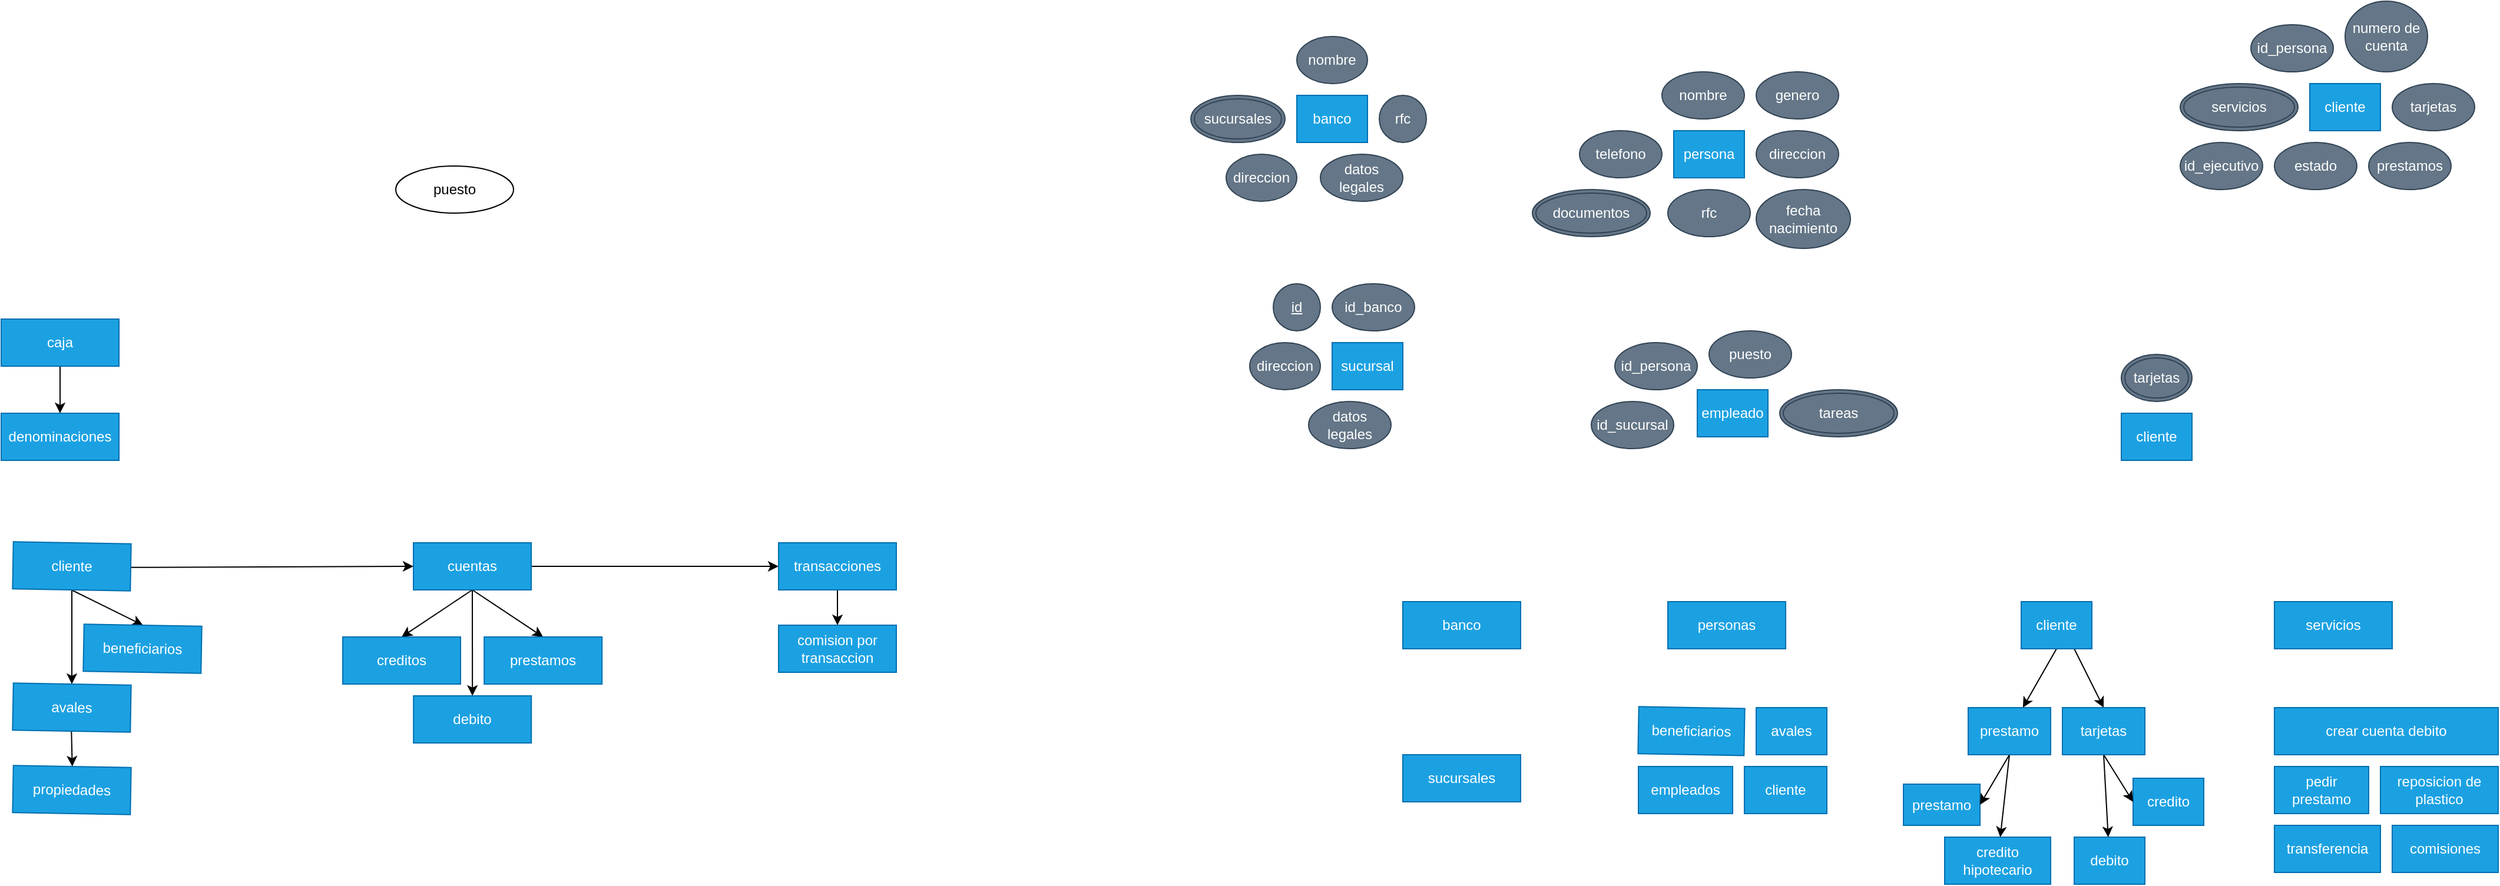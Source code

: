 <mxfile>
    <diagram id="Peq6jjMjuazan7WAhZu2" name="Page-1">
        <mxGraphModel dx="919" dy="717" grid="1" gridSize="10" guides="1" tooltips="1" connect="1" arrows="1" fold="1" page="1" pageScale="1" pageWidth="850" pageHeight="1100" math="0" shadow="0">
            <root>
                <mxCell id="0"/>
                <mxCell id="1" parent="0"/>
                <mxCell id="17" style="edgeStyle=none;html=1;exitX=0.5;exitY=1;exitDx=0;exitDy=0;entryX=0.5;entryY=0;entryDx=0;entryDy=0;" parent="1" source="2" target="6" edge="1">
                    <mxGeometry relative="1" as="geometry"/>
                </mxCell>
                <mxCell id="18" style="edgeStyle=none;html=1;exitX=0.5;exitY=1;exitDx=0;exitDy=0;entryX=0.5;entryY=0;entryDx=0;entryDy=0;" parent="1" source="2" target="14" edge="1">
                    <mxGeometry relative="1" as="geometry"/>
                </mxCell>
                <mxCell id="19" style="edgeStyle=none;html=1;entryX=0.5;entryY=0;entryDx=0;entryDy=0;" parent="1" target="15" edge="1">
                    <mxGeometry relative="1" as="geometry">
                        <mxPoint x="440" y="560" as="sourcePoint"/>
                    </mxGeometry>
                </mxCell>
                <mxCell id="21" style="edgeStyle=none;html=1;exitX=1;exitY=0.5;exitDx=0;exitDy=0;entryX=0;entryY=0.5;entryDx=0;entryDy=0;" parent="1" source="2" target="9" edge="1">
                    <mxGeometry relative="1" as="geometry"/>
                </mxCell>
                <mxCell id="2" value="cuentas" style="whiteSpace=wrap;html=1;align=center;fillColor=#1ba1e2;fontColor=#ffffff;strokeColor=#006EAF;" parent="1" vertex="1">
                    <mxGeometry x="390" y="520" width="100" height="40" as="geometry"/>
                </mxCell>
                <mxCell id="6" value="creditos" style="whiteSpace=wrap;html=1;align=center;fillColor=#1ba1e2;fontColor=#ffffff;strokeColor=#006EAF;" parent="1" vertex="1">
                    <mxGeometry x="330" y="600" width="100" height="40" as="geometry"/>
                </mxCell>
                <mxCell id="13" style="edgeStyle=none;html=1;exitX=1;exitY=0.5;exitDx=0;exitDy=0;entryX=0;entryY=0.5;entryDx=0;entryDy=0;" parent="1" source="7" target="2" edge="1">
                    <mxGeometry relative="1" as="geometry"/>
                </mxCell>
                <mxCell id="29" value="" style="edgeStyle=none;html=1;" parent="1" source="7" target="28" edge="1">
                    <mxGeometry relative="1" as="geometry"/>
                </mxCell>
                <mxCell id="38" style="edgeStyle=none;html=1;exitX=0.5;exitY=1;exitDx=0;exitDy=0;entryX=0.5;entryY=0;entryDx=0;entryDy=0;" parent="1" source="7" target="32" edge="1">
                    <mxGeometry relative="1" as="geometry">
                        <mxPoint x="150" y="650" as="targetPoint"/>
                    </mxGeometry>
                </mxCell>
                <mxCell id="7" value="cliente" style="whiteSpace=wrap;html=1;align=center;fillColor=#1ba1e2;fontColor=#ffffff;strokeColor=#006EAF;rotation=1;" parent="1" vertex="1">
                    <mxGeometry x="50" y="520" width="100" height="40" as="geometry"/>
                </mxCell>
                <mxCell id="35" style="edgeStyle=none;html=1;exitX=0.5;exitY=1;exitDx=0;exitDy=0;entryX=0.5;entryY=0;entryDx=0;entryDy=0;" parent="1" source="9" target="34" edge="1">
                    <mxGeometry relative="1" as="geometry"/>
                </mxCell>
                <mxCell id="9" value="transacciones" style="whiteSpace=wrap;html=1;align=center;fillColor=#1ba1e2;fontColor=#ffffff;strokeColor=#006EAF;" parent="1" vertex="1">
                    <mxGeometry x="700" y="520" width="100" height="40" as="geometry"/>
                </mxCell>
                <mxCell id="14" value="debito" style="whiteSpace=wrap;html=1;align=center;fillColor=#1ba1e2;fontColor=#ffffff;strokeColor=#006EAF;" parent="1" vertex="1">
                    <mxGeometry x="390.09" y="650" width="100" height="40" as="geometry"/>
                </mxCell>
                <mxCell id="15" value="prestamos" style="whiteSpace=wrap;html=1;align=center;fillColor=#1ba1e2;fontColor=#ffffff;strokeColor=#006EAF;" parent="1" vertex="1">
                    <mxGeometry x="450.09" y="600" width="100" height="40" as="geometry"/>
                </mxCell>
                <mxCell id="31" style="edgeStyle=none;html=1;exitX=0.5;exitY=1;exitDx=0;exitDy=0;entryX=0.5;entryY=0;entryDx=0;entryDy=0;" parent="1" source="28" target="30" edge="1">
                    <mxGeometry relative="1" as="geometry"/>
                </mxCell>
                <mxCell id="28" value="avales" style="whiteSpace=wrap;html=1;align=center;fillColor=#1ba1e2;fontColor=#ffffff;strokeColor=#006EAF;rotation=1;" parent="1" vertex="1">
                    <mxGeometry x="50" y="640" width="100" height="40" as="geometry"/>
                </mxCell>
                <mxCell id="30" value="propiedades" style="whiteSpace=wrap;html=1;align=center;fillColor=#1ba1e2;fontColor=#ffffff;strokeColor=#006EAF;rotation=1;" parent="1" vertex="1">
                    <mxGeometry x="50" y="710" width="100" height="40" as="geometry"/>
                </mxCell>
                <mxCell id="32" value="beneficiarios" style="whiteSpace=wrap;html=1;align=center;fillColor=#1ba1e2;fontColor=#ffffff;strokeColor=#006EAF;rotation=1;" parent="1" vertex="1">
                    <mxGeometry x="110" y="590" width="100" height="40" as="geometry"/>
                </mxCell>
                <mxCell id="34" value="comision por transaccion" style="whiteSpace=wrap;html=1;align=center;fillColor=#1ba1e2;fontColor=#ffffff;strokeColor=#006EAF;" parent="1" vertex="1">
                    <mxGeometry x="700" y="590" width="100" height="40" as="geometry"/>
                </mxCell>
                <mxCell id="46" style="edgeStyle=none;html=1;exitX=0.5;exitY=1;exitDx=0;exitDy=0;entryX=0.5;entryY=0;entryDx=0;entryDy=0;" parent="1" source="41" target="42" edge="1">
                    <mxGeometry relative="1" as="geometry"/>
                </mxCell>
                <mxCell id="41" value="caja" style="whiteSpace=wrap;html=1;align=center;fillColor=#1ba1e2;fontColor=#ffffff;strokeColor=#006EAF;" parent="1" vertex="1">
                    <mxGeometry x="40" y="330" width="100" height="40" as="geometry"/>
                </mxCell>
                <mxCell id="42" value="denominaciones" style="whiteSpace=wrap;html=1;align=center;fillColor=#1ba1e2;fontColor=#ffffff;strokeColor=#006EAF;" parent="1" vertex="1">
                    <mxGeometry x="40" y="410" width="100" height="40" as="geometry"/>
                </mxCell>
                <mxCell id="48" value="puesto" style="ellipse;whiteSpace=wrap;html=1;align=center;" parent="1" vertex="1">
                    <mxGeometry x="375" y="200" width="100" height="40" as="geometry"/>
                </mxCell>
                <mxCell id="49" value="banco" style="whiteSpace=wrap;html=1;align=center;fillColor=#1ba1e2;fontColor=#ffffff;strokeColor=#006EAF;" parent="1" vertex="1">
                    <mxGeometry x="1140" y="140" width="60" height="40" as="geometry"/>
                </mxCell>
                <mxCell id="50" value="direccion" style="ellipse;whiteSpace=wrap;html=1;align=center;fillColor=#647687;fontColor=#ffffff;strokeColor=#314354;" parent="1" vertex="1">
                    <mxGeometry x="1530" y="170" width="70" height="40" as="geometry"/>
                </mxCell>
                <mxCell id="51" value="nombre" style="ellipse;whiteSpace=wrap;html=1;align=center;fillColor=#647687;fontColor=#ffffff;strokeColor=#314354;" parent="1" vertex="1">
                    <mxGeometry x="1140" y="90" width="60" height="40" as="geometry"/>
                </mxCell>
                <mxCell id="52" value="direccion" style="ellipse;whiteSpace=wrap;html=1;align=center;fillColor=#647687;fontColor=#ffffff;strokeColor=#314354;" parent="1" vertex="1">
                    <mxGeometry x="1080" y="190" width="60" height="40" as="geometry"/>
                </mxCell>
                <mxCell id="53" value="rfc" style="ellipse;whiteSpace=wrap;html=1;align=center;fillColor=#647687;fontColor=#ffffff;strokeColor=#314354;" parent="1" vertex="1">
                    <mxGeometry x="1210" y="140" width="40" height="40" as="geometry"/>
                </mxCell>
                <mxCell id="55" value="sucursales" style="ellipse;shape=doubleEllipse;margin=3;whiteSpace=wrap;html=1;align=center;fillColor=#647687;fontColor=#ffffff;strokeColor=#314354;" parent="1" vertex="1">
                    <mxGeometry x="1050" y="140" width="80" height="40" as="geometry"/>
                </mxCell>
                <mxCell id="56" value="persona" style="whiteSpace=wrap;html=1;align=center;fillColor=#1ba1e2;fontColor=#ffffff;strokeColor=#006EAF;" parent="1" vertex="1">
                    <mxGeometry x="1460" y="170" width="60" height="40" as="geometry"/>
                </mxCell>
                <mxCell id="57" value="nombre" style="ellipse;whiteSpace=wrap;html=1;align=center;fillColor=#647687;fontColor=#ffffff;strokeColor=#314354;" parent="1" vertex="1">
                    <mxGeometry x="1450" y="120" width="70" height="40" as="geometry"/>
                </mxCell>
                <mxCell id="58" value="telefono" style="ellipse;whiteSpace=wrap;html=1;align=center;fillColor=#647687;fontColor=#ffffff;strokeColor=#314354;" parent="1" vertex="1">
                    <mxGeometry x="1380" y="170" width="70" height="40" as="geometry"/>
                </mxCell>
                <mxCell id="59" value="rfc" style="ellipse;whiteSpace=wrap;html=1;align=center;fillColor=#647687;fontColor=#ffffff;strokeColor=#314354;" parent="1" vertex="1">
                    <mxGeometry x="1455" y="220" width="70" height="40" as="geometry"/>
                </mxCell>
                <mxCell id="61" value="empleado" style="whiteSpace=wrap;html=1;align=center;fillColor=#1ba1e2;fontColor=#ffffff;strokeColor=#006EAF;" parent="1" vertex="1">
                    <mxGeometry x="1480" y="390" width="60" height="40" as="geometry"/>
                </mxCell>
                <mxCell id="62" value="fecha nacimiento" style="ellipse;whiteSpace=wrap;html=1;align=center;fillColor=#647687;fontColor=#ffffff;strokeColor=#314354;" parent="1" vertex="1">
                    <mxGeometry x="1530" y="220" width="80" height="50" as="geometry"/>
                </mxCell>
                <mxCell id="63" value="documentos" style="ellipse;shape=doubleEllipse;margin=3;whiteSpace=wrap;html=1;align=center;fillColor=#647687;fontColor=#ffffff;strokeColor=#314354;" parent="1" vertex="1">
                    <mxGeometry x="1340" y="220" width="100" height="40" as="geometry"/>
                </mxCell>
                <mxCell id="64" value="id_persona" style="ellipse;whiteSpace=wrap;html=1;align=center;fillColor=#647687;fontColor=#ffffff;strokeColor=#314354;" parent="1" vertex="1">
                    <mxGeometry x="1410" y="350" width="70" height="40" as="geometry"/>
                </mxCell>
                <mxCell id="65" value="sucursal" style="whiteSpace=wrap;html=1;align=center;fillColor=#1ba1e2;fontColor=#ffffff;strokeColor=#006EAF;" parent="1" vertex="1">
                    <mxGeometry x="1170" y="350" width="60" height="40" as="geometry"/>
                </mxCell>
                <mxCell id="66" value="id_banco" style="ellipse;whiteSpace=wrap;html=1;align=center;fillColor=#647687;fontColor=#ffffff;strokeColor=#314354;" parent="1" vertex="1">
                    <mxGeometry x="1170" y="300" width="70" height="40" as="geometry"/>
                </mxCell>
                <mxCell id="67" value="id" style="ellipse;whiteSpace=wrap;html=1;align=center;fontStyle=4;fillColor=#647687;fontColor=#ffffff;strokeColor=#314354;" parent="1" vertex="1">
                    <mxGeometry x="1120" y="300" width="40" height="40" as="geometry"/>
                </mxCell>
                <mxCell id="68" value="datos legales" style="ellipse;whiteSpace=wrap;html=1;align=center;fillColor=#647687;fontColor=#ffffff;strokeColor=#314354;" parent="1" vertex="1">
                    <mxGeometry x="1160" y="190" width="70" height="40" as="geometry"/>
                </mxCell>
                <mxCell id="69" value="direccion" style="ellipse;whiteSpace=wrap;html=1;align=center;fillColor=#647687;fontColor=#ffffff;strokeColor=#314354;" parent="1" vertex="1">
                    <mxGeometry x="1100" y="350" width="60" height="40" as="geometry"/>
                </mxCell>
                <mxCell id="70" value="datos legales" style="ellipse;whiteSpace=wrap;html=1;align=center;fillColor=#647687;fontColor=#ffffff;strokeColor=#314354;" parent="1" vertex="1">
                    <mxGeometry x="1150" y="400" width="70" height="40" as="geometry"/>
                </mxCell>
                <mxCell id="71" value="puesto" style="ellipse;whiteSpace=wrap;html=1;align=center;fillColor=#647687;fontColor=#ffffff;strokeColor=#314354;" parent="1" vertex="1">
                    <mxGeometry x="1490" y="340" width="70" height="40" as="geometry"/>
                </mxCell>
                <mxCell id="72" value="id_sucursal" style="ellipse;whiteSpace=wrap;html=1;align=center;fillColor=#647687;fontColor=#ffffff;strokeColor=#314354;" parent="1" vertex="1">
                    <mxGeometry x="1390" y="400" width="70" height="40" as="geometry"/>
                </mxCell>
                <mxCell id="73" value="cliente" style="whiteSpace=wrap;html=1;align=center;fillColor=#1ba1e2;fontColor=#ffffff;strokeColor=#006EAF;" parent="1" vertex="1">
                    <mxGeometry x="2000" y="130" width="60" height="40" as="geometry"/>
                </mxCell>
                <mxCell id="74" value="id_persona" style="ellipse;whiteSpace=wrap;html=1;align=center;fillColor=#647687;fontColor=#ffffff;strokeColor=#314354;" parent="1" vertex="1">
                    <mxGeometry x="1950" y="80" width="70" height="40" as="geometry"/>
                </mxCell>
                <mxCell id="76" value="sucursales" style="whiteSpace=wrap;html=1;align=center;fillColor=#1ba1e2;fontColor=#ffffff;strokeColor=#006EAF;" parent="1" vertex="1">
                    <mxGeometry x="1230" y="700" width="100" height="40" as="geometry"/>
                </mxCell>
                <mxCell id="77" value="empleados" style="whiteSpace=wrap;html=1;align=center;fillColor=#1ba1e2;fontColor=#ffffff;strokeColor=#006EAF;" parent="1" vertex="1">
                    <mxGeometry x="1430" y="710" width="80" height="40" as="geometry"/>
                </mxCell>
                <mxCell id="79" value="banco" style="whiteSpace=wrap;html=1;align=center;fillColor=#1ba1e2;fontColor=#ffffff;strokeColor=#006EAF;" parent="1" vertex="1">
                    <mxGeometry x="1230" y="570" width="100" height="40" as="geometry"/>
                </mxCell>
                <mxCell id="80" value="personas" style="whiteSpace=wrap;html=1;align=center;fillColor=#1ba1e2;fontColor=#ffffff;strokeColor=#006EAF;" parent="1" vertex="1">
                    <mxGeometry x="1455" y="570" width="100" height="40" as="geometry"/>
                </mxCell>
                <mxCell id="81" value="cliente" style="whiteSpace=wrap;html=1;align=center;fillColor=#1ba1e2;fontColor=#ffffff;strokeColor=#006EAF;" parent="1" vertex="1">
                    <mxGeometry x="1520" y="710" width="70" height="40" as="geometry"/>
                </mxCell>
                <mxCell id="82" value="avales" style="whiteSpace=wrap;html=1;align=center;fillColor=#1ba1e2;fontColor=#ffffff;strokeColor=#006EAF;" parent="1" vertex="1">
                    <mxGeometry x="1530" y="660" width="60" height="40" as="geometry"/>
                </mxCell>
                <mxCell id="83" value="beneficiarios" style="whiteSpace=wrap;html=1;align=center;fillColor=#1ba1e2;fontColor=#ffffff;strokeColor=#006EAF;rotation=1;" parent="1" vertex="1">
                    <mxGeometry x="1430" y="659.91" width="90" height="40" as="geometry"/>
                </mxCell>
                <mxCell id="84" value="servicios" style="whiteSpace=wrap;html=1;align=center;fillColor=#1ba1e2;fontColor=#ffffff;strokeColor=#006EAF;" parent="1" vertex="1">
                    <mxGeometry x="1970" y="570" width="100" height="40" as="geometry"/>
                </mxCell>
                <mxCell id="86" value="crear cuenta debito" style="whiteSpace=wrap;html=1;align=center;fillColor=#1ba1e2;fontColor=#ffffff;strokeColor=#006EAF;" parent="1" vertex="1">
                    <mxGeometry x="1970" y="660" width="190" height="40" as="geometry"/>
                </mxCell>
                <mxCell id="87" value="transferencia" style="whiteSpace=wrap;html=1;align=center;fillColor=#1ba1e2;fontColor=#ffffff;strokeColor=#006EAF;" parent="1" vertex="1">
                    <mxGeometry x="1970" y="760" width="90" height="40" as="geometry"/>
                </mxCell>
                <mxCell id="88" value="pedir prestamo" style="whiteSpace=wrap;html=1;align=center;fillColor=#1ba1e2;fontColor=#ffffff;strokeColor=#006EAF;" parent="1" vertex="1">
                    <mxGeometry x="1970" y="710" width="80" height="40" as="geometry"/>
                </mxCell>
                <mxCell id="97" style="edgeStyle=none;html=1;exitX=0.5;exitY=1;exitDx=0;exitDy=0;" parent="1" source="89" target="95" edge="1">
                    <mxGeometry relative="1" as="geometry"/>
                </mxCell>
                <mxCell id="99" style="edgeStyle=none;html=1;exitX=0.75;exitY=1;exitDx=0;exitDy=0;entryX=0.5;entryY=0;entryDx=0;entryDy=0;" parent="1" source="89" target="96" edge="1">
                    <mxGeometry relative="1" as="geometry"/>
                </mxCell>
                <mxCell id="89" value="cliente" style="whiteSpace=wrap;html=1;align=center;fillColor=#1ba1e2;fontColor=#ffffff;strokeColor=#006EAF;" parent="1" vertex="1">
                    <mxGeometry x="1755" y="570" width="60" height="40" as="geometry"/>
                </mxCell>
                <mxCell id="90" value="credito" style="whiteSpace=wrap;html=1;align=center;fillColor=#1ba1e2;fontColor=#ffffff;strokeColor=#006EAF;" parent="1" vertex="1">
                    <mxGeometry x="1850" y="720" width="60" height="40" as="geometry"/>
                </mxCell>
                <mxCell id="91" value="debito" style="whiteSpace=wrap;html=1;align=center;fillColor=#1ba1e2;fontColor=#ffffff;strokeColor=#006EAF;" parent="1" vertex="1">
                    <mxGeometry x="1800" y="770" width="60" height="40" as="geometry"/>
                </mxCell>
                <mxCell id="92" value="prestamo" style="whiteSpace=wrap;html=1;align=center;fillColor=#1ba1e2;fontColor=#ffffff;strokeColor=#006EAF;direction=south;" parent="1" vertex="1">
                    <mxGeometry x="1655" y="725" width="65" height="35" as="geometry"/>
                </mxCell>
                <mxCell id="93" value="credito hipotecario" style="whiteSpace=wrap;html=1;align=center;fillColor=#1ba1e2;fontColor=#ffffff;strokeColor=#006EAF;" parent="1" vertex="1">
                    <mxGeometry x="1690" y="770" width="90" height="40" as="geometry"/>
                </mxCell>
                <mxCell id="101" style="edgeStyle=none;html=1;exitX=0.5;exitY=1;exitDx=0;exitDy=0;" parent="1" source="95" target="93" edge="1">
                    <mxGeometry relative="1" as="geometry"/>
                </mxCell>
                <mxCell id="103" style="edgeStyle=none;html=1;exitX=0.5;exitY=1;exitDx=0;exitDy=0;entryX=0.5;entryY=0;entryDx=0;entryDy=0;" parent="1" source="95" target="92" edge="1">
                    <mxGeometry relative="1" as="geometry"/>
                </mxCell>
                <mxCell id="95" value="prestamo" style="whiteSpace=wrap;html=1;align=center;fillColor=#1ba1e2;fontColor=#ffffff;strokeColor=#006EAF;" parent="1" vertex="1">
                    <mxGeometry x="1710" y="660" width="70" height="40" as="geometry"/>
                </mxCell>
                <mxCell id="100" style="edgeStyle=none;html=1;exitX=0.5;exitY=1;exitDx=0;exitDy=0;entryX=0;entryY=0.5;entryDx=0;entryDy=0;" parent="1" source="96" target="90" edge="1">
                    <mxGeometry relative="1" as="geometry"/>
                </mxCell>
                <mxCell id="102" style="edgeStyle=none;html=1;exitX=0.5;exitY=1;exitDx=0;exitDy=0;" parent="1" source="96" target="91" edge="1">
                    <mxGeometry relative="1" as="geometry"/>
                </mxCell>
                <mxCell id="96" value="tarjetas" style="whiteSpace=wrap;html=1;align=center;fillColor=#1ba1e2;fontColor=#ffffff;strokeColor=#006EAF;" parent="1" vertex="1">
                    <mxGeometry x="1790" y="660" width="70" height="40" as="geometry"/>
                </mxCell>
                <mxCell id="106" value="reposicion de plastico" style="whiteSpace=wrap;html=1;align=center;fillColor=#1ba1e2;fontColor=#ffffff;strokeColor=#006EAF;" parent="1" vertex="1">
                    <mxGeometry x="2060" y="710" width="100" height="40" as="geometry"/>
                </mxCell>
                <mxCell id="107" value="numero de cuenta" style="ellipse;whiteSpace=wrap;html=1;align=center;fillColor=#647687;fontColor=#ffffff;strokeColor=#314354;" parent="1" vertex="1">
                    <mxGeometry x="2030" y="60" width="70" height="60" as="geometry"/>
                </mxCell>
                <mxCell id="108" value="comisiones" style="whiteSpace=wrap;html=1;align=center;fillColor=#1ba1e2;fontColor=#ffffff;strokeColor=#006EAF;" vertex="1" parent="1">
                    <mxGeometry x="2070" y="760" width="90" height="40" as="geometry"/>
                </mxCell>
                <mxCell id="112" value="tarjetas" style="ellipse;whiteSpace=wrap;html=1;align=center;fillColor=#647687;fontColor=#ffffff;strokeColor=#314354;" vertex="1" parent="1">
                    <mxGeometry x="2070" y="130" width="70" height="40" as="geometry"/>
                </mxCell>
                <mxCell id="113" value="prestamos" style="ellipse;whiteSpace=wrap;html=1;align=center;fillColor=#647687;fontColor=#ffffff;strokeColor=#314354;" vertex="1" parent="1">
                    <mxGeometry x="2050" y="180" width="70" height="40" as="geometry"/>
                </mxCell>
                <mxCell id="115" value="tareas" style="ellipse;shape=doubleEllipse;margin=3;whiteSpace=wrap;html=1;align=center;fillColor=#647687;fontColor=#ffffff;strokeColor=#314354;" vertex="1" parent="1">
                    <mxGeometry x="1550" y="390" width="100" height="40" as="geometry"/>
                </mxCell>
                <mxCell id="118" value="genero" style="ellipse;whiteSpace=wrap;html=1;align=center;fillColor=#647687;fontColor=#ffffff;strokeColor=#314354;" vertex="1" parent="1">
                    <mxGeometry x="1530" y="120" width="70" height="40" as="geometry"/>
                </mxCell>
                <mxCell id="119" value="estado" style="ellipse;whiteSpace=wrap;html=1;align=center;fillColor=#647687;fontColor=#ffffff;strokeColor=#314354;" vertex="1" parent="1">
                    <mxGeometry x="1970" y="180" width="70" height="40" as="geometry"/>
                </mxCell>
                <mxCell id="120" value="id_ejecutivo" style="ellipse;whiteSpace=wrap;html=1;align=center;fillColor=#647687;fontColor=#ffffff;strokeColor=#314354;" vertex="1" parent="1">
                    <mxGeometry x="1890" y="180" width="70" height="40" as="geometry"/>
                </mxCell>
                <mxCell id="121" value="cliente" style="whiteSpace=wrap;html=1;align=center;fillColor=#1ba1e2;fontColor=#ffffff;strokeColor=#006EAF;" vertex="1" parent="1">
                    <mxGeometry x="1840" y="410" width="60" height="40" as="geometry"/>
                </mxCell>
                <mxCell id="123" value="servicios" style="ellipse;shape=doubleEllipse;margin=3;whiteSpace=wrap;html=1;align=center;fillColor=#647687;fontColor=#ffffff;strokeColor=#314354;" vertex="1" parent="1">
                    <mxGeometry x="1890" y="130" width="100" height="40" as="geometry"/>
                </mxCell>
                <mxCell id="124" value="tarjetas" style="ellipse;shape=doubleEllipse;margin=3;whiteSpace=wrap;html=1;align=center;fillColor=#647687;fontColor=#ffffff;strokeColor=#314354;" vertex="1" parent="1">
                    <mxGeometry x="1840" y="360" width="60" height="40" as="geometry"/>
                </mxCell>
            </root>
        </mxGraphModel>
    </diagram>
</mxfile>